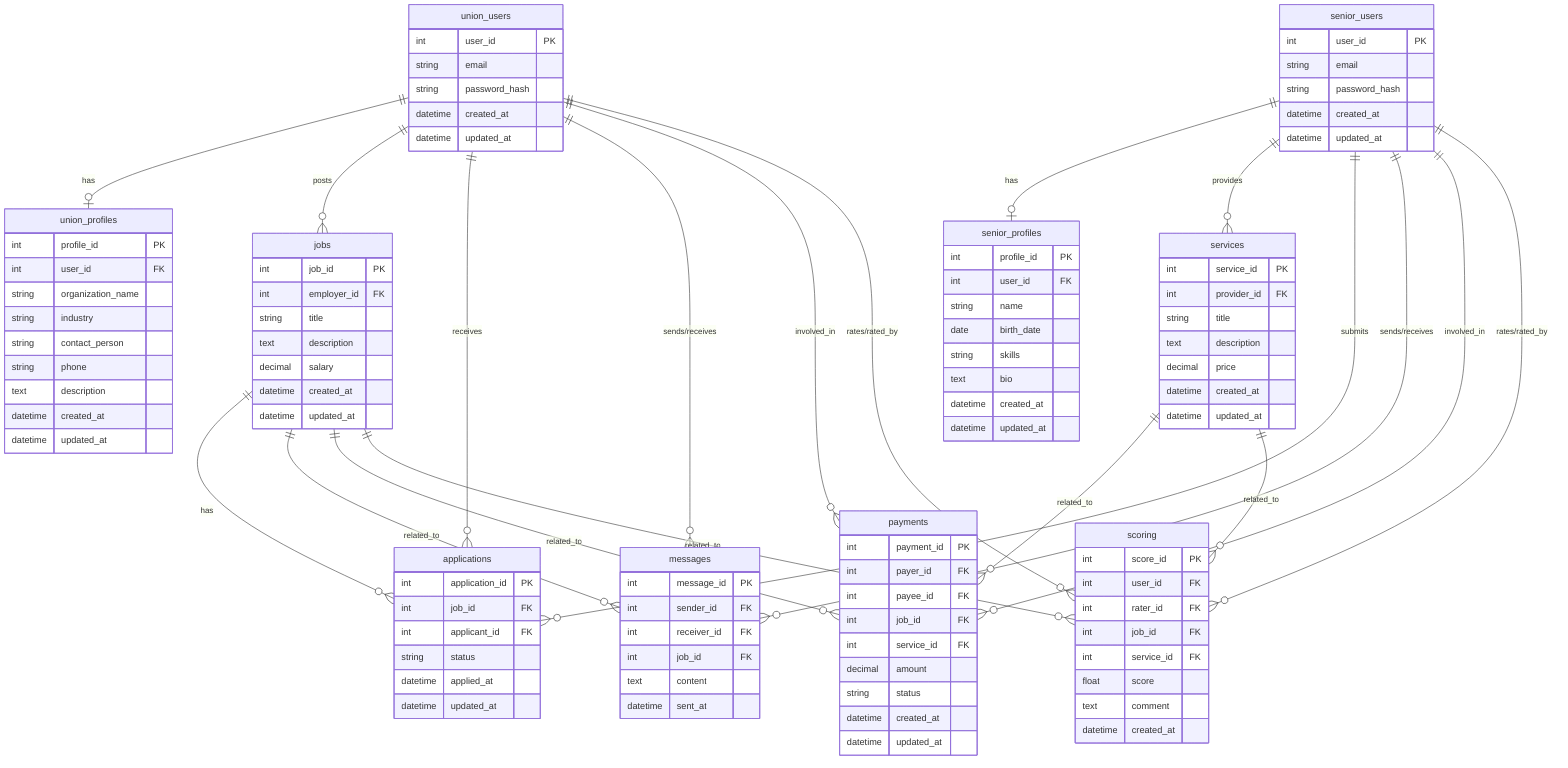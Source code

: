 erDiagram
    union_users {
        int user_id PK
        string email
        string password_hash
        datetime created_at
        datetime updated_at
    }

    senior_users {
        int user_id PK
        string email
        string password_hash
        datetime created_at
        datetime updated_at
    }

    union_profiles {
        int profile_id PK
        int user_id FK
        string organization_name
        string industry
        string contact_person
        string phone
        text description
        datetime created_at
        datetime updated_at
    }

    senior_profiles {
        int profile_id PK
        int user_id FK
        string name
        date birth_date
        string skills
        text bio
        datetime created_at
        datetime updated_at
    }

    services {
        int service_id PK
        int provider_id FK
        string title
        text description
        decimal price
        datetime created_at
        datetime updated_at
    }

    jobs {
        int job_id PK
        int employer_id FK
        string title
        text description
        decimal salary
        datetime created_at
        datetime updated_at
    }

    applications {
        int application_id PK
        int job_id FK
        int applicant_id FK
        string status
        datetime applied_at
        datetime updated_at
    }

    messages {
        int message_id PK
        int sender_id FK
        int receiver_id FK
        int job_id FK
        text content
        datetime sent_at
    }

    payments {
        int payment_id PK
        int payer_id FK
        int payee_id FK
        int job_id FK
        int service_id FK
        decimal amount
        string status
        datetime created_at
        datetime updated_at
    }

    scoring {
        int score_id PK
        int user_id FK
        int rater_id FK
        int job_id FK
        int service_id FK
        float score
        text comment
        datetime created_at
    }

    union_users ||--o| union_profiles : "has"
    senior_users ||--o| senior_profiles : "has"
    senior_users ||--o{ services : "provides"
    union_users ||--o{ jobs : "posts"
    senior_users ||--o{ applications : "submits"
    union_users ||--o{ applications : "receives"
    union_users ||--o{ messages : "sends/receives"
    senior_users ||--o{ messages : "sends/receives"
    union_users ||--o{ payments : "involved_in"
    senior_users ||--o{ payments : "involved_in"
    jobs ||--o{ applications : "has"
    jobs ||--o{ messages : "related_to"
    services ||--o{ payments : "related_to"
    jobs ||--o{ payments : "related_to"
    union_users ||--o{ scoring : "rates/rated_by"
    senior_users ||--o{ scoring : "rates/rated_by"
    jobs ||--o{ scoring : "related_to"
    services ||--o{ scoring : "related_to"